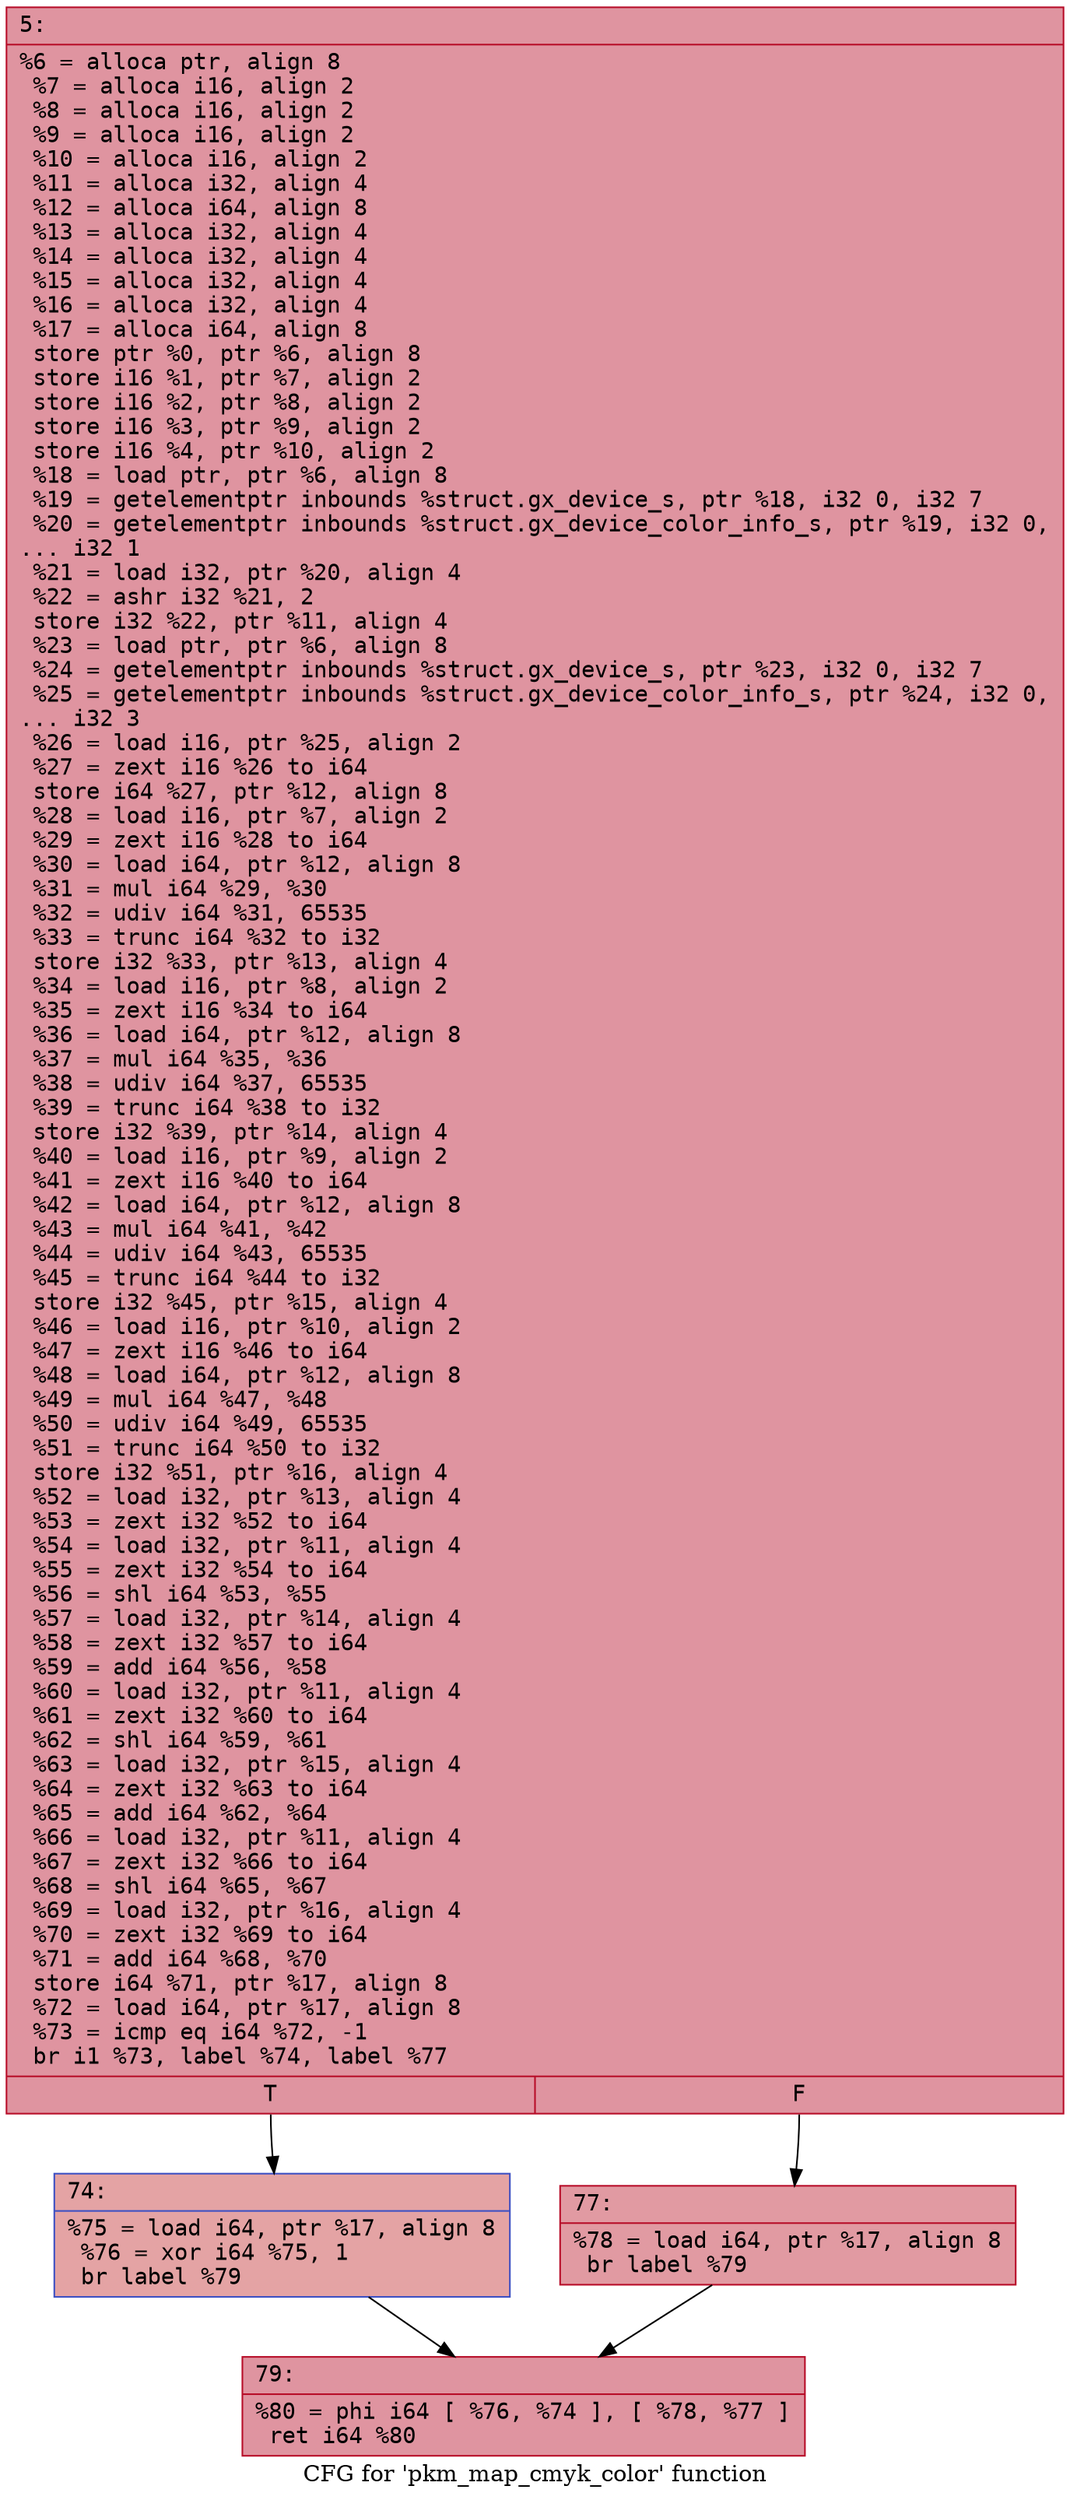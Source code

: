 digraph "CFG for 'pkm_map_cmyk_color' function" {
	label="CFG for 'pkm_map_cmyk_color' function";

	Node0x6000034c8230 [shape=record,color="#b70d28ff", style=filled, fillcolor="#b70d2870" fontname="Courier",label="{5:\l|  %6 = alloca ptr, align 8\l  %7 = alloca i16, align 2\l  %8 = alloca i16, align 2\l  %9 = alloca i16, align 2\l  %10 = alloca i16, align 2\l  %11 = alloca i32, align 4\l  %12 = alloca i64, align 8\l  %13 = alloca i32, align 4\l  %14 = alloca i32, align 4\l  %15 = alloca i32, align 4\l  %16 = alloca i32, align 4\l  %17 = alloca i64, align 8\l  store ptr %0, ptr %6, align 8\l  store i16 %1, ptr %7, align 2\l  store i16 %2, ptr %8, align 2\l  store i16 %3, ptr %9, align 2\l  store i16 %4, ptr %10, align 2\l  %18 = load ptr, ptr %6, align 8\l  %19 = getelementptr inbounds %struct.gx_device_s, ptr %18, i32 0, i32 7\l  %20 = getelementptr inbounds %struct.gx_device_color_info_s, ptr %19, i32 0,\l... i32 1\l  %21 = load i32, ptr %20, align 4\l  %22 = ashr i32 %21, 2\l  store i32 %22, ptr %11, align 4\l  %23 = load ptr, ptr %6, align 8\l  %24 = getelementptr inbounds %struct.gx_device_s, ptr %23, i32 0, i32 7\l  %25 = getelementptr inbounds %struct.gx_device_color_info_s, ptr %24, i32 0,\l... i32 3\l  %26 = load i16, ptr %25, align 2\l  %27 = zext i16 %26 to i64\l  store i64 %27, ptr %12, align 8\l  %28 = load i16, ptr %7, align 2\l  %29 = zext i16 %28 to i64\l  %30 = load i64, ptr %12, align 8\l  %31 = mul i64 %29, %30\l  %32 = udiv i64 %31, 65535\l  %33 = trunc i64 %32 to i32\l  store i32 %33, ptr %13, align 4\l  %34 = load i16, ptr %8, align 2\l  %35 = zext i16 %34 to i64\l  %36 = load i64, ptr %12, align 8\l  %37 = mul i64 %35, %36\l  %38 = udiv i64 %37, 65535\l  %39 = trunc i64 %38 to i32\l  store i32 %39, ptr %14, align 4\l  %40 = load i16, ptr %9, align 2\l  %41 = zext i16 %40 to i64\l  %42 = load i64, ptr %12, align 8\l  %43 = mul i64 %41, %42\l  %44 = udiv i64 %43, 65535\l  %45 = trunc i64 %44 to i32\l  store i32 %45, ptr %15, align 4\l  %46 = load i16, ptr %10, align 2\l  %47 = zext i16 %46 to i64\l  %48 = load i64, ptr %12, align 8\l  %49 = mul i64 %47, %48\l  %50 = udiv i64 %49, 65535\l  %51 = trunc i64 %50 to i32\l  store i32 %51, ptr %16, align 4\l  %52 = load i32, ptr %13, align 4\l  %53 = zext i32 %52 to i64\l  %54 = load i32, ptr %11, align 4\l  %55 = zext i32 %54 to i64\l  %56 = shl i64 %53, %55\l  %57 = load i32, ptr %14, align 4\l  %58 = zext i32 %57 to i64\l  %59 = add i64 %56, %58\l  %60 = load i32, ptr %11, align 4\l  %61 = zext i32 %60 to i64\l  %62 = shl i64 %59, %61\l  %63 = load i32, ptr %15, align 4\l  %64 = zext i32 %63 to i64\l  %65 = add i64 %62, %64\l  %66 = load i32, ptr %11, align 4\l  %67 = zext i32 %66 to i64\l  %68 = shl i64 %65, %67\l  %69 = load i32, ptr %16, align 4\l  %70 = zext i32 %69 to i64\l  %71 = add i64 %68, %70\l  store i64 %71, ptr %17, align 8\l  %72 = load i64, ptr %17, align 8\l  %73 = icmp eq i64 %72, -1\l  br i1 %73, label %74, label %77\l|{<s0>T|<s1>F}}"];
	Node0x6000034c8230:s0 -> Node0x6000034c8280[tooltip="5 -> 74\nProbability 37.50%" ];
	Node0x6000034c8230:s1 -> Node0x6000034c82d0[tooltip="5 -> 77\nProbability 62.50%" ];
	Node0x6000034c8280 [shape=record,color="#3d50c3ff", style=filled, fillcolor="#c32e3170" fontname="Courier",label="{74:\l|  %75 = load i64, ptr %17, align 8\l  %76 = xor i64 %75, 1\l  br label %79\l}"];
	Node0x6000034c8280 -> Node0x6000034c8320[tooltip="74 -> 79\nProbability 100.00%" ];
	Node0x6000034c82d0 [shape=record,color="#b70d28ff", style=filled, fillcolor="#bb1b2c70" fontname="Courier",label="{77:\l|  %78 = load i64, ptr %17, align 8\l  br label %79\l}"];
	Node0x6000034c82d0 -> Node0x6000034c8320[tooltip="77 -> 79\nProbability 100.00%" ];
	Node0x6000034c8320 [shape=record,color="#b70d28ff", style=filled, fillcolor="#b70d2870" fontname="Courier",label="{79:\l|  %80 = phi i64 [ %76, %74 ], [ %78, %77 ]\l  ret i64 %80\l}"];
}
